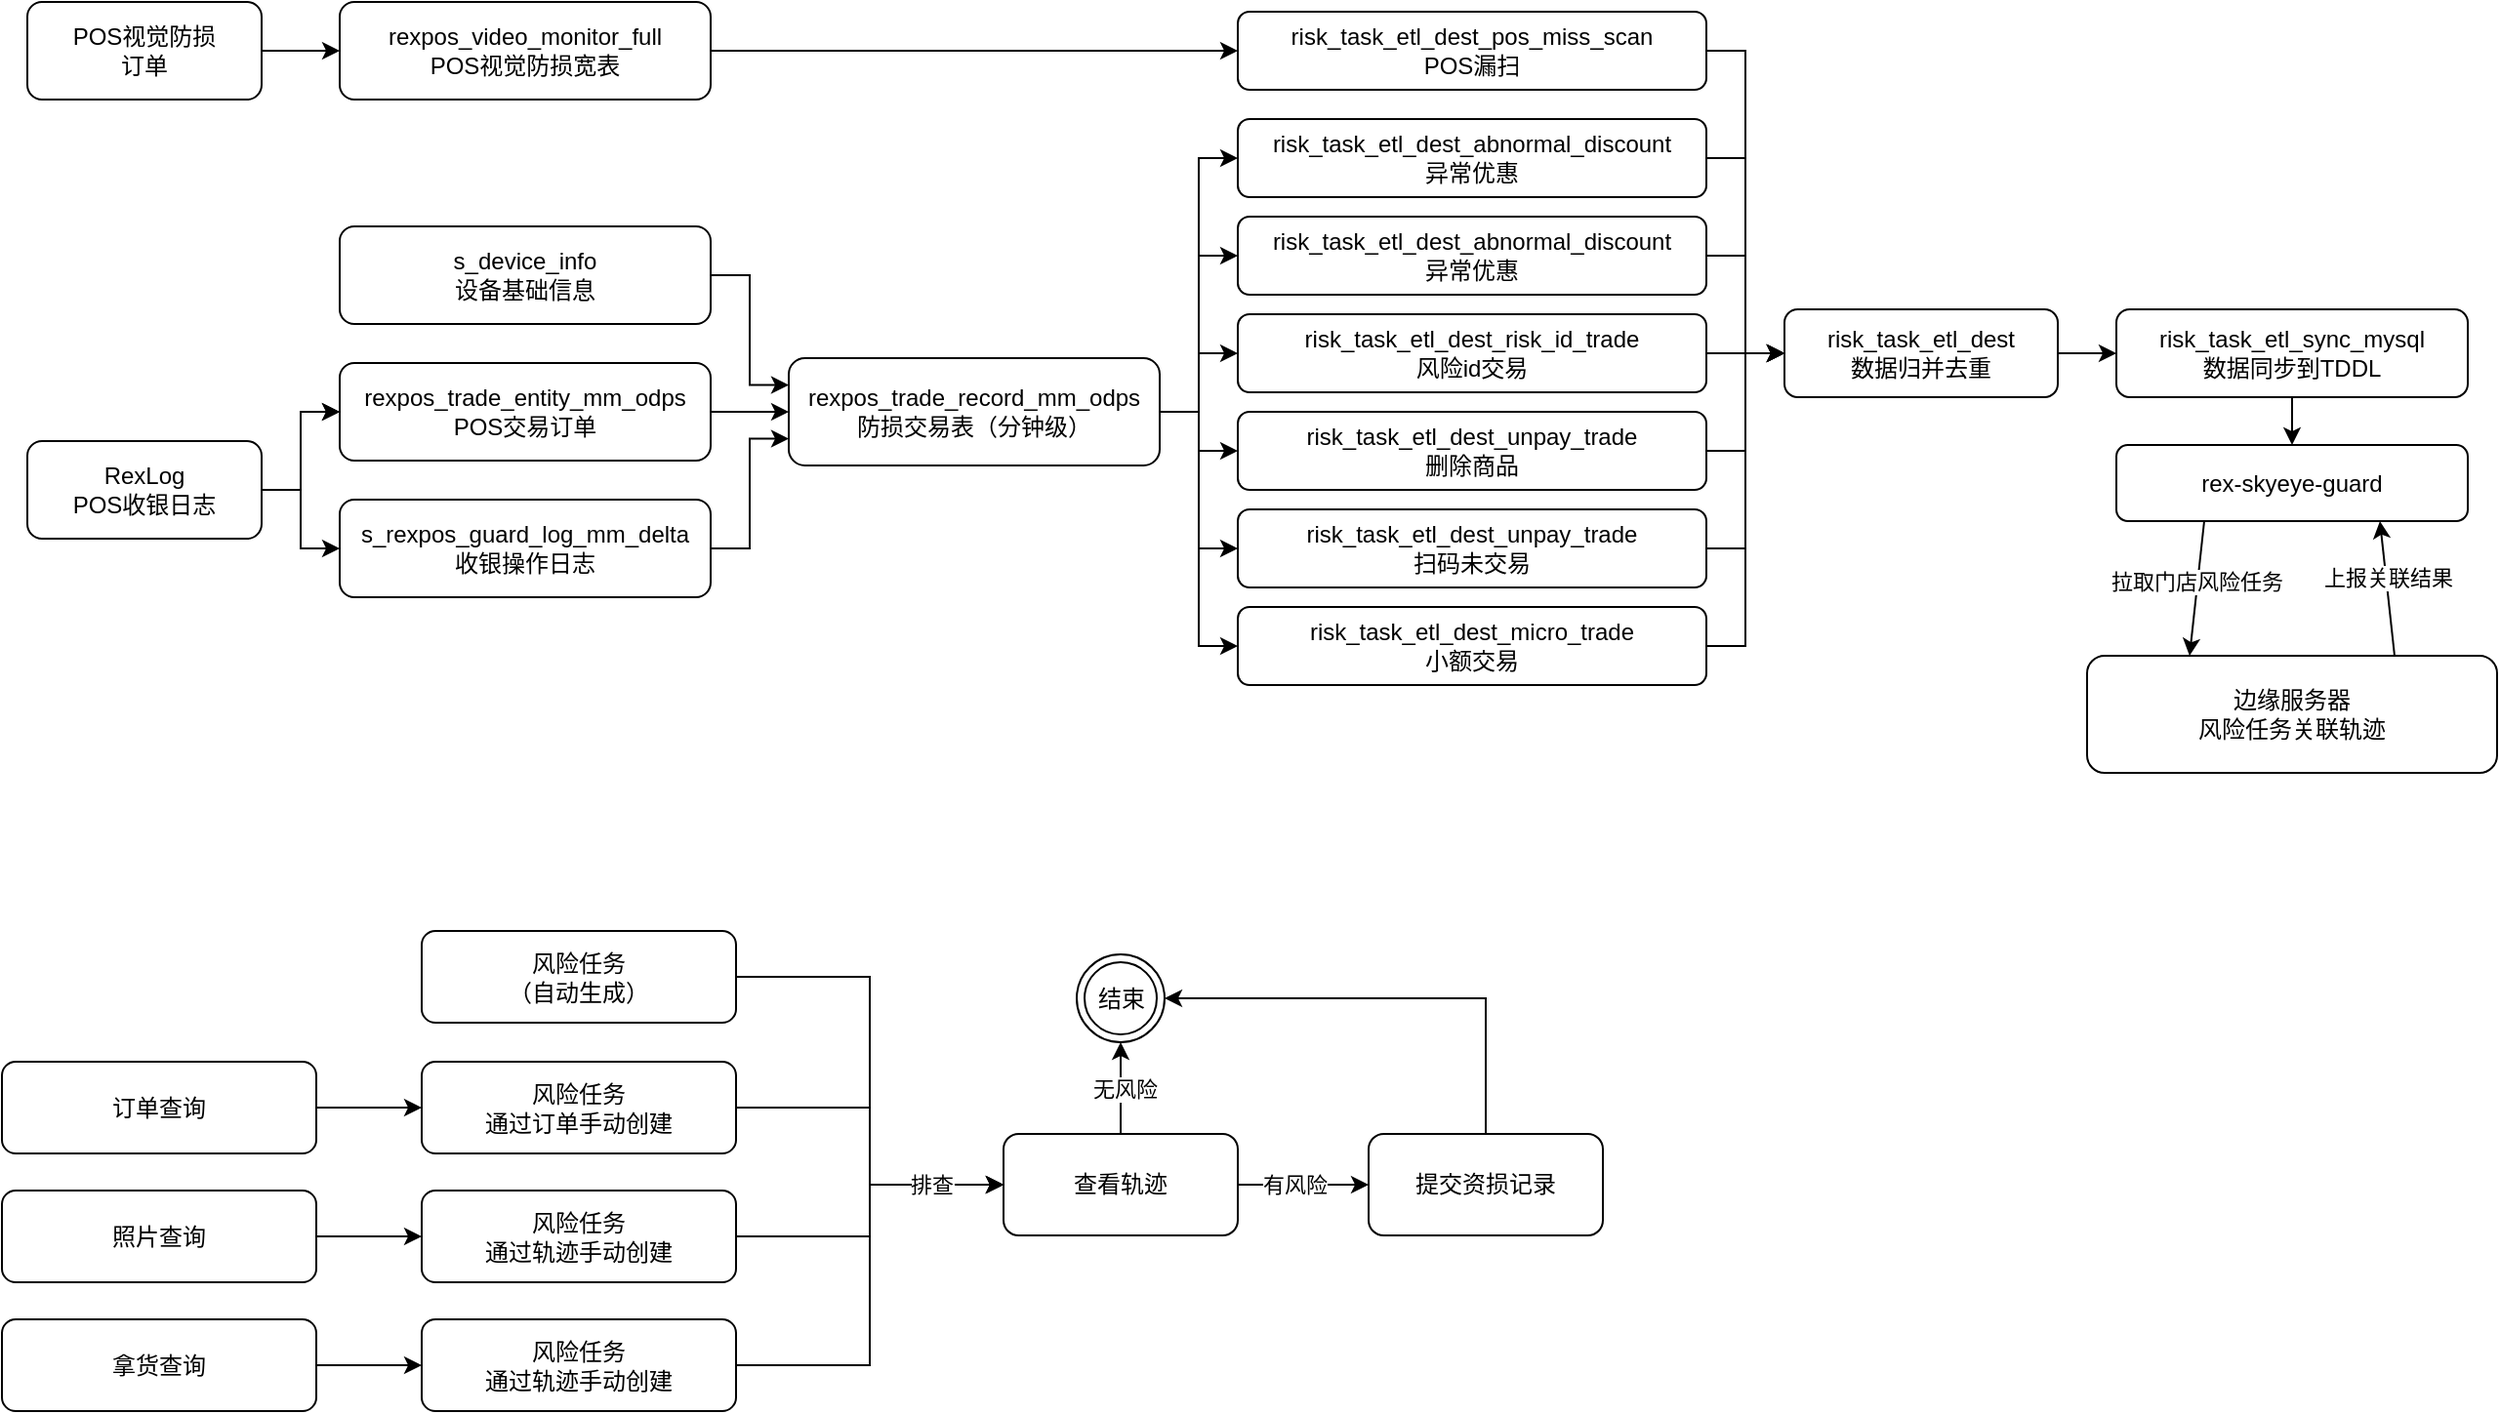 <mxfile version="20.2.0" type="github">
  <diagram id="b5zJK_Iln3wCj-UHI8lD" name="第 1 页">
    <mxGraphModel dx="1234" dy="826" grid="0" gridSize="10" guides="1" tooltips="1" connect="1" arrows="1" fold="1" page="1" pageScale="1" pageWidth="3300" pageHeight="4681" math="0" shadow="0">
      <root>
        <mxCell id="0" />
        <mxCell id="1" parent="0" />
        <mxCell id="TsdZAXdX5Uv4qrSsnHXN-3" value="" style="edgeStyle=orthogonalEdgeStyle;rounded=0;orthogonalLoop=1;jettySize=auto;html=1;" edge="1" parent="1" source="TsdZAXdX5Uv4qrSsnHXN-1" target="TsdZAXdX5Uv4qrSsnHXN-2">
          <mxGeometry relative="1" as="geometry" />
        </mxCell>
        <mxCell id="TsdZAXdX5Uv4qrSsnHXN-4" value="" style="edgeStyle=orthogonalEdgeStyle;rounded=0;orthogonalLoop=1;jettySize=auto;html=1;fontColor=#000000;" edge="1" parent="1" source="TsdZAXdX5Uv4qrSsnHXN-1" target="TsdZAXdX5Uv4qrSsnHXN-2">
          <mxGeometry relative="1" as="geometry" />
        </mxCell>
        <mxCell id="TsdZAXdX5Uv4qrSsnHXN-6" value="" style="edgeStyle=orthogonalEdgeStyle;rounded=0;orthogonalLoop=1;jettySize=auto;html=1;fontColor=#000000;" edge="1" parent="1" source="TsdZAXdX5Uv4qrSsnHXN-1" target="TsdZAXdX5Uv4qrSsnHXN-5">
          <mxGeometry relative="1" as="geometry" />
        </mxCell>
        <mxCell id="TsdZAXdX5Uv4qrSsnHXN-1" value="RexLog&lt;br&gt;POS收银日志" style="rounded=1;whiteSpace=wrap;html=1;" vertex="1" parent="1">
          <mxGeometry x="50" y="450" width="120" height="50" as="geometry" />
        </mxCell>
        <mxCell id="TsdZAXdX5Uv4qrSsnHXN-10" value="" style="edgeStyle=orthogonalEdgeStyle;rounded=0;orthogonalLoop=1;jettySize=auto;html=1;fontColor=#000000;" edge="1" parent="1" source="TsdZAXdX5Uv4qrSsnHXN-2" target="TsdZAXdX5Uv4qrSsnHXN-9">
          <mxGeometry relative="1" as="geometry" />
        </mxCell>
        <mxCell id="TsdZAXdX5Uv4qrSsnHXN-2" value="rexpos_trade_entity_mm_odps&#xa;POS交易订单" style="whiteSpace=wrap;html=1;rounded=1;" vertex="1" parent="1">
          <mxGeometry x="210" y="410" width="190" height="50" as="geometry" />
        </mxCell>
        <mxCell id="TsdZAXdX5Uv4qrSsnHXN-12" style="edgeStyle=orthogonalEdgeStyle;rounded=0;orthogonalLoop=1;jettySize=auto;html=1;entryX=0;entryY=0.75;entryDx=0;entryDy=0;fontColor=#000000;" edge="1" parent="1" source="TsdZAXdX5Uv4qrSsnHXN-5" target="TsdZAXdX5Uv4qrSsnHXN-9">
          <mxGeometry relative="1" as="geometry" />
        </mxCell>
        <mxCell id="TsdZAXdX5Uv4qrSsnHXN-5" value="s_rexpos_guard_log_mm_delta&#xa;收银操作日志" style="whiteSpace=wrap;html=1;rounded=1;" vertex="1" parent="1">
          <mxGeometry x="210" y="480" width="190" height="50" as="geometry" />
        </mxCell>
        <mxCell id="TsdZAXdX5Uv4qrSsnHXN-11" style="edgeStyle=orthogonalEdgeStyle;rounded=0;orthogonalLoop=1;jettySize=auto;html=1;entryX=0;entryY=0.25;entryDx=0;entryDy=0;fontColor=#000000;" edge="1" parent="1" source="TsdZAXdX5Uv4qrSsnHXN-7" target="TsdZAXdX5Uv4qrSsnHXN-9">
          <mxGeometry relative="1" as="geometry" />
        </mxCell>
        <mxCell id="TsdZAXdX5Uv4qrSsnHXN-7" value="&lt;div&gt;s_device_info&lt;/div&gt;&lt;div&gt;设备基础信息&lt;/div&gt;" style="rounded=1;whiteSpace=wrap;html=1;fontColor=#000000;" vertex="1" parent="1">
          <mxGeometry x="210" y="340" width="190" height="50" as="geometry" />
        </mxCell>
        <mxCell id="TsdZAXdX5Uv4qrSsnHXN-22" style="edgeStyle=orthogonalEdgeStyle;rounded=0;orthogonalLoop=1;jettySize=auto;html=1;fontColor=#000000;entryX=0;entryY=0.5;entryDx=0;entryDy=0;exitX=1;exitY=0.5;exitDx=0;exitDy=0;" edge="1" parent="1" source="TsdZAXdX5Uv4qrSsnHXN-9" target="TsdZAXdX5Uv4qrSsnHXN-16">
          <mxGeometry relative="1" as="geometry">
            <mxPoint x="600" y="540" as="targetPoint" />
          </mxGeometry>
        </mxCell>
        <UserObject label="&lt;div&gt;rexpos_trade_record_mm_odps&lt;/div&gt;&lt;div&gt;防损交易表（分钟级）&lt;/div&gt;" id="TsdZAXdX5Uv4qrSsnHXN-9">
          <mxCell style="whiteSpace=wrap;html=1;rounded=1;" vertex="1" parent="1">
            <mxGeometry x="440" y="407.5" width="190" height="55" as="geometry" />
          </mxCell>
        </UserObject>
        <mxCell id="TsdZAXdX5Uv4qrSsnHXN-13" value="&lt;div&gt;risk_task_etl_dest_abnormal_discount&lt;/div&gt;&lt;div&gt;异常优惠&lt;/div&gt;" style="whiteSpace=wrap;html=1;rounded=1;" vertex="1" parent="1">
          <mxGeometry x="670" y="285" width="240" height="40" as="geometry" />
        </mxCell>
        <mxCell id="TsdZAXdX5Uv4qrSsnHXN-16" value="&lt;div&gt;risk_task_etl_dest_abnormal_discount&lt;/div&gt;&lt;div&gt;异常优惠&lt;/div&gt;" style="whiteSpace=wrap;html=1;rounded=1;" vertex="1" parent="1">
          <mxGeometry x="670" y="335" width="240" height="40" as="geometry" />
        </mxCell>
        <mxCell id="TsdZAXdX5Uv4qrSsnHXN-17" value="&lt;div&gt;risk_task_etl_dest_risk_id_trade&lt;/div&gt;&lt;div&gt;风险id交易&lt;/div&gt;" style="whiteSpace=wrap;html=1;rounded=1;" vertex="1" parent="1">
          <mxGeometry x="670" y="385" width="240" height="40" as="geometry" />
        </mxCell>
        <mxCell id="TsdZAXdX5Uv4qrSsnHXN-18" value="&lt;div&gt;risk_task_etl_dest_unpay_trade&lt;/div&gt;&lt;div&gt;删除商品&lt;/div&gt;" style="whiteSpace=wrap;html=1;rounded=1;" vertex="1" parent="1">
          <mxGeometry x="670" y="435" width="240" height="40" as="geometry" />
        </mxCell>
        <mxCell id="TsdZAXdX5Uv4qrSsnHXN-19" value="&lt;div&gt;risk_task_etl_dest_unpay_trade&lt;/div&gt;&lt;div&gt;扫码未交易&lt;/div&gt;" style="whiteSpace=wrap;html=1;rounded=1;" vertex="1" parent="1">
          <mxGeometry x="670" y="485" width="240" height="40" as="geometry" />
        </mxCell>
        <mxCell id="TsdZAXdX5Uv4qrSsnHXN-20" value="&lt;div&gt;risk_task_etl_dest_micro_trade&lt;/div&gt;&lt;div&gt;小额交易&lt;/div&gt;" style="whiteSpace=wrap;html=1;rounded=1;" vertex="1" parent="1">
          <mxGeometry x="670" y="535" width="240" height="40" as="geometry" />
        </mxCell>
        <mxCell id="TsdZAXdX5Uv4qrSsnHXN-23" value="" style="endArrow=classic;html=1;rounded=0;fontColor=#000000;exitX=1;exitY=0.5;exitDx=0;exitDy=0;entryX=0;entryY=0.5;entryDx=0;entryDy=0;endFill=1;edgeStyle=orthogonalEdgeStyle;" edge="1" parent="1" source="TsdZAXdX5Uv4qrSsnHXN-9" target="TsdZAXdX5Uv4qrSsnHXN-17">
          <mxGeometry width="50" height="50" relative="1" as="geometry">
            <mxPoint x="680" y="470" as="sourcePoint" />
            <mxPoint x="660" y="620" as="targetPoint" />
          </mxGeometry>
        </mxCell>
        <mxCell id="TsdZAXdX5Uv4qrSsnHXN-24" value="" style="endArrow=classic;html=1;rounded=0;fontColor=#000000;exitX=1;exitY=0.5;exitDx=0;exitDy=0;entryX=0;entryY=0.5;entryDx=0;entryDy=0;edgeStyle=orthogonalEdgeStyle;endFill=1;" edge="1" parent="1" source="TsdZAXdX5Uv4qrSsnHXN-9" target="TsdZAXdX5Uv4qrSsnHXN-18">
          <mxGeometry width="50" height="50" relative="1" as="geometry">
            <mxPoint x="530" y="660" as="sourcePoint" />
            <mxPoint x="580" y="610" as="targetPoint" />
          </mxGeometry>
        </mxCell>
        <mxCell id="TsdZAXdX5Uv4qrSsnHXN-25" value="" style="endArrow=classic;html=1;rounded=0;fontColor=#000000;exitX=1;exitY=0.5;exitDx=0;exitDy=0;entryX=0;entryY=0.5;entryDx=0;entryDy=0;endFill=1;edgeStyle=orthogonalEdgeStyle;" edge="1" parent="1" source="TsdZAXdX5Uv4qrSsnHXN-9" target="TsdZAXdX5Uv4qrSsnHXN-19">
          <mxGeometry width="50" height="50" relative="1" as="geometry">
            <mxPoint x="560" y="640" as="sourcePoint" />
            <mxPoint x="610" y="590" as="targetPoint" />
          </mxGeometry>
        </mxCell>
        <mxCell id="TsdZAXdX5Uv4qrSsnHXN-26" value="" style="endArrow=classic;html=1;rounded=0;fontColor=#000000;exitX=1;exitY=0.5;exitDx=0;exitDy=0;entryX=0;entryY=0.5;entryDx=0;entryDy=0;endFill=1;edgeStyle=orthogonalEdgeStyle;" edge="1" parent="1" source="TsdZAXdX5Uv4qrSsnHXN-9" target="TsdZAXdX5Uv4qrSsnHXN-13">
          <mxGeometry width="50" height="50" relative="1" as="geometry">
            <mxPoint x="490" y="670" as="sourcePoint" />
            <mxPoint x="540" y="620" as="targetPoint" />
          </mxGeometry>
        </mxCell>
        <mxCell id="TsdZAXdX5Uv4qrSsnHXN-27" value="" style="endArrow=none;html=1;rounded=0;fontColor=#000000;entryX=1;entryY=0.5;entryDx=0;entryDy=0;exitX=0;exitY=0.5;exitDx=0;exitDy=0;endFill=0;edgeStyle=orthogonalEdgeStyle;startArrow=classic;startFill=1;" edge="1" parent="1" source="TsdZAXdX5Uv4qrSsnHXN-20" target="TsdZAXdX5Uv4qrSsnHXN-9">
          <mxGeometry width="50" height="50" relative="1" as="geometry">
            <mxPoint x="530" y="640" as="sourcePoint" />
            <mxPoint x="580" y="590" as="targetPoint" />
          </mxGeometry>
        </mxCell>
        <mxCell id="TsdZAXdX5Uv4qrSsnHXN-29" value="&lt;div&gt;rexpos_video_monitor_full&lt;/div&gt;&lt;div&gt;POS视觉防损宽表&lt;/div&gt;" style="rounded=1;whiteSpace=wrap;html=1;fontColor=#000000;" vertex="1" parent="1">
          <mxGeometry x="210" y="225" width="190" height="50" as="geometry" />
        </mxCell>
        <mxCell id="TsdZAXdX5Uv4qrSsnHXN-30" value="risk_task_etl_dest_pos_miss_scan&lt;div&gt;&lt;span style=&quot;background-color: initial;&quot;&gt;POS漏扫&lt;/span&gt;&lt;br&gt;&lt;/div&gt;" style="whiteSpace=wrap;html=1;rounded=1;" vertex="1" parent="1">
          <mxGeometry x="670" y="230" width="240" height="40" as="geometry" />
        </mxCell>
        <mxCell id="TsdZAXdX5Uv4qrSsnHXN-31" value="" style="endArrow=classic;html=1;rounded=0;fontColor=#000000;exitX=1;exitY=0.5;exitDx=0;exitDy=0;entryX=0;entryY=0.5;entryDx=0;entryDy=0;endFill=1;" edge="1" parent="1" source="TsdZAXdX5Uv4qrSsnHXN-29" target="TsdZAXdX5Uv4qrSsnHXN-30">
          <mxGeometry width="50" height="50" relative="1" as="geometry">
            <mxPoint x="450" y="250" as="sourcePoint" />
            <mxPoint x="500" y="200" as="targetPoint" />
          </mxGeometry>
        </mxCell>
        <mxCell id="TsdZAXdX5Uv4qrSsnHXN-33" value="" style="edgeStyle=orthogonalEdgeStyle;rounded=0;orthogonalLoop=1;jettySize=auto;html=1;fontColor=#000000;startArrow=none;startFill=0;endArrow=classic;endFill=1;" edge="1" parent="1" source="TsdZAXdX5Uv4qrSsnHXN-32" target="TsdZAXdX5Uv4qrSsnHXN-29">
          <mxGeometry relative="1" as="geometry" />
        </mxCell>
        <mxCell id="TsdZAXdX5Uv4qrSsnHXN-32" value="POS视觉防损&lt;br&gt;订单" style="rounded=1;whiteSpace=wrap;html=1;" vertex="1" parent="1">
          <mxGeometry x="50" y="225" width="120" height="50" as="geometry" />
        </mxCell>
        <mxCell id="TsdZAXdX5Uv4qrSsnHXN-44" value="" style="edgeStyle=orthogonalEdgeStyle;rounded=0;orthogonalLoop=1;jettySize=auto;html=1;fontColor=#000000;startArrow=none;startFill=0;endArrow=classic;endFill=1;" edge="1" parent="1" source="TsdZAXdX5Uv4qrSsnHXN-35" target="TsdZAXdX5Uv4qrSsnHXN-43">
          <mxGeometry relative="1" as="geometry" />
        </mxCell>
        <mxCell id="TsdZAXdX5Uv4qrSsnHXN-35" value="&lt;div&gt;risk_task_etl_dest&lt;/div&gt;&lt;div&gt;数据归并去重&lt;/div&gt;" style="rounded=1;whiteSpace=wrap;html=1;fontColor=#000000;" vertex="1" parent="1">
          <mxGeometry x="950" y="382.5" width="140" height="45" as="geometry" />
        </mxCell>
        <mxCell id="TsdZAXdX5Uv4qrSsnHXN-36" value="" style="endArrow=classic;html=1;rounded=0;fontColor=#000000;exitX=1;exitY=0.5;exitDx=0;exitDy=0;entryX=0;entryY=0.5;entryDx=0;entryDy=0;edgeStyle=orthogonalEdgeStyle;" edge="1" parent="1" source="TsdZAXdX5Uv4qrSsnHXN-30" target="TsdZAXdX5Uv4qrSsnHXN-35">
          <mxGeometry width="50" height="50" relative="1" as="geometry">
            <mxPoint x="1030" y="550" as="sourcePoint" />
            <mxPoint x="1080" y="500" as="targetPoint" />
          </mxGeometry>
        </mxCell>
        <mxCell id="TsdZAXdX5Uv4qrSsnHXN-37" value="" style="endArrow=classic;html=1;rounded=0;fontColor=#000000;exitX=1;exitY=0.5;exitDx=0;exitDy=0;edgeStyle=orthogonalEdgeStyle;entryX=0;entryY=0.5;entryDx=0;entryDy=0;" edge="1" parent="1" source="TsdZAXdX5Uv4qrSsnHXN-13" target="TsdZAXdX5Uv4qrSsnHXN-35">
          <mxGeometry width="50" height="50" relative="1" as="geometry">
            <mxPoint x="1030" y="600" as="sourcePoint" />
            <mxPoint x="980" y="400" as="targetPoint" />
          </mxGeometry>
        </mxCell>
        <mxCell id="TsdZAXdX5Uv4qrSsnHXN-38" value="" style="endArrow=classic;html=1;rounded=0;fontColor=#000000;exitX=1;exitY=0.5;exitDx=0;exitDy=0;entryX=0;entryY=0.5;entryDx=0;entryDy=0;edgeStyle=orthogonalEdgeStyle;" edge="1" parent="1" source="TsdZAXdX5Uv4qrSsnHXN-16" target="TsdZAXdX5Uv4qrSsnHXN-35">
          <mxGeometry width="50" height="50" relative="1" as="geometry">
            <mxPoint x="1020" y="590" as="sourcePoint" />
            <mxPoint x="1070" y="540" as="targetPoint" />
          </mxGeometry>
        </mxCell>
        <mxCell id="TsdZAXdX5Uv4qrSsnHXN-39" value="" style="endArrow=classic;html=1;rounded=0;fontColor=#000000;exitX=1;exitY=0.5;exitDx=0;exitDy=0;entryX=0;entryY=0.5;entryDx=0;entryDy=0;edgeStyle=orthogonalEdgeStyle;" edge="1" parent="1" source="TsdZAXdX5Uv4qrSsnHXN-17" target="TsdZAXdX5Uv4qrSsnHXN-35">
          <mxGeometry width="50" height="50" relative="1" as="geometry">
            <mxPoint x="950" y="570" as="sourcePoint" />
            <mxPoint x="1000" y="520" as="targetPoint" />
          </mxGeometry>
        </mxCell>
        <mxCell id="TsdZAXdX5Uv4qrSsnHXN-40" value="" style="endArrow=classic;html=1;rounded=0;fontColor=#000000;exitX=1;exitY=0.5;exitDx=0;exitDy=0;entryX=0;entryY=0.5;entryDx=0;entryDy=0;edgeStyle=orthogonalEdgeStyle;" edge="1" parent="1" source="TsdZAXdX5Uv4qrSsnHXN-18" target="TsdZAXdX5Uv4qrSsnHXN-35">
          <mxGeometry width="50" height="50" relative="1" as="geometry">
            <mxPoint x="1170" y="620" as="sourcePoint" />
            <mxPoint x="1220" y="570" as="targetPoint" />
          </mxGeometry>
        </mxCell>
        <mxCell id="TsdZAXdX5Uv4qrSsnHXN-41" value="" style="endArrow=classic;html=1;rounded=0;fontColor=#000000;exitX=1;exitY=0.5;exitDx=0;exitDy=0;entryX=0;entryY=0.5;entryDx=0;entryDy=0;edgeStyle=orthogonalEdgeStyle;" edge="1" parent="1" source="TsdZAXdX5Uv4qrSsnHXN-19" target="TsdZAXdX5Uv4qrSsnHXN-35">
          <mxGeometry width="50" height="50" relative="1" as="geometry">
            <mxPoint x="1000" y="620" as="sourcePoint" />
            <mxPoint x="1050" y="570" as="targetPoint" />
          </mxGeometry>
        </mxCell>
        <mxCell id="TsdZAXdX5Uv4qrSsnHXN-42" value="" style="endArrow=classic;html=1;rounded=0;fontColor=#000000;exitX=1;exitY=0.5;exitDx=0;exitDy=0;entryX=0;entryY=0.5;entryDx=0;entryDy=0;edgeStyle=orthogonalEdgeStyle;" edge="1" parent="1" source="TsdZAXdX5Uv4qrSsnHXN-20" target="TsdZAXdX5Uv4qrSsnHXN-35">
          <mxGeometry width="50" height="50" relative="1" as="geometry">
            <mxPoint x="1000" y="640" as="sourcePoint" />
            <mxPoint x="1050" y="590" as="targetPoint" />
          </mxGeometry>
        </mxCell>
        <mxCell id="TsdZAXdX5Uv4qrSsnHXN-43" value="&lt;div&gt;risk_task_etl_sync_mysql&lt;/div&gt;&lt;div&gt;数据同步到TDDL&lt;/div&gt;" style="whiteSpace=wrap;html=1;fontColor=#000000;rounded=1;" vertex="1" parent="1">
          <mxGeometry x="1120" y="382.5" width="180" height="45" as="geometry" />
        </mxCell>
        <mxCell id="TsdZAXdX5Uv4qrSsnHXN-45" value="rex-skyeye-guard" style="rounded=1;whiteSpace=wrap;html=1;fontColor=#000000;" vertex="1" parent="1">
          <mxGeometry x="1120" y="452" width="180" height="39" as="geometry" />
        </mxCell>
        <mxCell id="TsdZAXdX5Uv4qrSsnHXN-46" value="边缘服务器&lt;br&gt;风险任务关联轨迹" style="rounded=1;whiteSpace=wrap;html=1;fontColor=#000000;" vertex="1" parent="1">
          <mxGeometry x="1105" y="560" width="210" height="60" as="geometry" />
        </mxCell>
        <mxCell id="TsdZAXdX5Uv4qrSsnHXN-48" value="" style="endArrow=classic;html=1;rounded=0;fontColor=#000000;exitX=0.25;exitY=1;exitDx=0;exitDy=0;entryX=0.25;entryY=0;entryDx=0;entryDy=0;" edge="1" parent="1" source="TsdZAXdX5Uv4qrSsnHXN-45" target="TsdZAXdX5Uv4qrSsnHXN-46">
          <mxGeometry width="50" height="50" relative="1" as="geometry">
            <mxPoint x="950" y="710" as="sourcePoint" />
            <mxPoint x="1000" y="660" as="targetPoint" />
          </mxGeometry>
        </mxCell>
        <mxCell id="TsdZAXdX5Uv4qrSsnHXN-49" value="拉取门店风险任务" style="edgeLabel;html=1;align=center;verticalAlign=middle;resizable=0;points=[];fontColor=#000000;" vertex="1" connectable="0" parent="TsdZAXdX5Uv4qrSsnHXN-48">
          <mxGeometry x="-0.1" y="-1" relative="1" as="geometry">
            <mxPoint as="offset" />
          </mxGeometry>
        </mxCell>
        <mxCell id="TsdZAXdX5Uv4qrSsnHXN-50" value="" style="endArrow=classic;html=1;rounded=0;fontColor=#000000;exitX=0.75;exitY=0;exitDx=0;exitDy=0;entryX=0.75;entryY=1;entryDx=0;entryDy=0;" edge="1" parent="1" source="TsdZAXdX5Uv4qrSsnHXN-46" target="TsdZAXdX5Uv4qrSsnHXN-45">
          <mxGeometry width="50" height="50" relative="1" as="geometry">
            <mxPoint x="1030" y="720" as="sourcePoint" />
            <mxPoint x="1080" y="670" as="targetPoint" />
          </mxGeometry>
        </mxCell>
        <mxCell id="TsdZAXdX5Uv4qrSsnHXN-51" value="上报关联结果" style="edgeLabel;html=1;align=center;verticalAlign=middle;resizable=0;points=[];fontColor=#000000;" vertex="1" connectable="0" parent="TsdZAXdX5Uv4qrSsnHXN-50">
          <mxGeometry x="-0.072" relative="1" as="geometry">
            <mxPoint y="-8" as="offset" />
          </mxGeometry>
        </mxCell>
        <mxCell id="TsdZAXdX5Uv4qrSsnHXN-52" value="" style="endArrow=classic;html=1;rounded=0;fontColor=#000000;exitX=0.5;exitY=1;exitDx=0;exitDy=0;" edge="1" parent="1" source="TsdZAXdX5Uv4qrSsnHXN-43" target="TsdZAXdX5Uv4qrSsnHXN-45">
          <mxGeometry width="50" height="50" relative="1" as="geometry">
            <mxPoint x="1210" y="280" as="sourcePoint" />
            <mxPoint x="1260" y="230" as="targetPoint" />
          </mxGeometry>
        </mxCell>
        <mxCell id="TsdZAXdX5Uv4qrSsnHXN-53" value="风险任务&lt;br&gt;（自动生成）" style="rounded=1;whiteSpace=wrap;html=1;fontColor=#000000;" vertex="1" parent="1">
          <mxGeometry x="252" y="701" width="161" height="47" as="geometry" />
        </mxCell>
        <mxCell id="TsdZAXdX5Uv4qrSsnHXN-54" value="风险任务&lt;br&gt;通过订单手动创建" style="rounded=1;whiteSpace=wrap;html=1;fontColor=#000000;" vertex="1" parent="1">
          <mxGeometry x="252" y="768" width="161" height="47" as="geometry" />
        </mxCell>
        <mxCell id="TsdZAXdX5Uv4qrSsnHXN-56" value="风险任务&lt;br&gt;通过轨迹手动创建" style="rounded=1;whiteSpace=wrap;html=1;fontColor=#000000;" vertex="1" parent="1">
          <mxGeometry x="252" y="834" width="161" height="47" as="geometry" />
        </mxCell>
        <mxCell id="TsdZAXdX5Uv4qrSsnHXN-57" value="风险任务&lt;br&gt;通过轨迹手动创建" style="rounded=1;whiteSpace=wrap;html=1;fontColor=#000000;" vertex="1" parent="1">
          <mxGeometry x="252" y="900" width="161" height="47" as="geometry" />
        </mxCell>
        <mxCell id="TsdZAXdX5Uv4qrSsnHXN-64" value="" style="edgeStyle=orthogonalEdgeStyle;rounded=0;orthogonalLoop=1;jettySize=auto;html=1;fontColor=#000000;startArrow=none;startFill=0;endArrow=classic;endFill=1;" edge="1" parent="1" source="TsdZAXdX5Uv4qrSsnHXN-59" target="TsdZAXdX5Uv4qrSsnHXN-54">
          <mxGeometry relative="1" as="geometry" />
        </mxCell>
        <mxCell id="TsdZAXdX5Uv4qrSsnHXN-59" value="订单查询" style="rounded=1;whiteSpace=wrap;html=1;fontColor=#000000;" vertex="1" parent="1">
          <mxGeometry x="37" y="768" width="161" height="47" as="geometry" />
        </mxCell>
        <mxCell id="TsdZAXdX5Uv4qrSsnHXN-62" value="" style="edgeStyle=orthogonalEdgeStyle;rounded=0;orthogonalLoop=1;jettySize=auto;html=1;fontColor=#000000;startArrow=none;startFill=0;endArrow=classic;endFill=1;" edge="1" parent="1" source="TsdZAXdX5Uv4qrSsnHXN-60" target="TsdZAXdX5Uv4qrSsnHXN-56">
          <mxGeometry relative="1" as="geometry" />
        </mxCell>
        <mxCell id="TsdZAXdX5Uv4qrSsnHXN-60" value="照片查询" style="rounded=1;whiteSpace=wrap;html=1;fontColor=#000000;" vertex="1" parent="1">
          <mxGeometry x="37" y="834" width="161" height="47" as="geometry" />
        </mxCell>
        <mxCell id="TsdZAXdX5Uv4qrSsnHXN-63" value="" style="edgeStyle=orthogonalEdgeStyle;rounded=0;orthogonalLoop=1;jettySize=auto;html=1;fontColor=#000000;startArrow=none;startFill=0;endArrow=classic;endFill=1;" edge="1" parent="1" source="TsdZAXdX5Uv4qrSsnHXN-61" target="TsdZAXdX5Uv4qrSsnHXN-57">
          <mxGeometry relative="1" as="geometry" />
        </mxCell>
        <mxCell id="TsdZAXdX5Uv4qrSsnHXN-61" value="拿货查询" style="rounded=1;whiteSpace=wrap;html=1;fontColor=#000000;" vertex="1" parent="1">
          <mxGeometry x="37" y="900" width="161" height="47" as="geometry" />
        </mxCell>
        <mxCell id="TsdZAXdX5Uv4qrSsnHXN-73" value="" style="edgeStyle=orthogonalEdgeStyle;rounded=0;orthogonalLoop=1;jettySize=auto;html=1;fontColor=#000000;startArrow=none;startFill=0;endArrow=classic;endFill=1;" edge="1" parent="1" source="TsdZAXdX5Uv4qrSsnHXN-65" target="TsdZAXdX5Uv4qrSsnHXN-72">
          <mxGeometry relative="1" as="geometry" />
        </mxCell>
        <mxCell id="TsdZAXdX5Uv4qrSsnHXN-74" value="无风险" style="edgeLabel;html=1;align=center;verticalAlign=middle;resizable=0;points=[];fontColor=#000000;" vertex="1" connectable="0" parent="TsdZAXdX5Uv4qrSsnHXN-73">
          <mxGeometry x="-0.021" y="2" relative="1" as="geometry">
            <mxPoint x="4" as="offset" />
          </mxGeometry>
        </mxCell>
        <mxCell id="TsdZAXdX5Uv4qrSsnHXN-75" value="" style="edgeStyle=orthogonalEdgeStyle;rounded=0;orthogonalLoop=1;jettySize=auto;html=1;fontColor=#000000;startArrow=none;startFill=0;endArrow=classic;endFill=1;" edge="1" parent="1" source="TsdZAXdX5Uv4qrSsnHXN-65" target="TsdZAXdX5Uv4qrSsnHXN-71">
          <mxGeometry relative="1" as="geometry" />
        </mxCell>
        <mxCell id="TsdZAXdX5Uv4qrSsnHXN-76" value="有风险" style="edgeLabel;html=1;align=center;verticalAlign=middle;resizable=0;points=[];fontColor=#000000;" vertex="1" connectable="0" parent="TsdZAXdX5Uv4qrSsnHXN-75">
          <mxGeometry x="-0.403" y="1" relative="1" as="geometry">
            <mxPoint x="9" y="1" as="offset" />
          </mxGeometry>
        </mxCell>
        <mxCell id="TsdZAXdX5Uv4qrSsnHXN-65" value="查看轨迹" style="rounded=1;whiteSpace=wrap;html=1;fontColor=#000000;" vertex="1" parent="1">
          <mxGeometry x="550" y="805" width="120" height="52" as="geometry" />
        </mxCell>
        <mxCell id="TsdZAXdX5Uv4qrSsnHXN-66" value="" style="endArrow=classic;html=1;rounded=0;fontColor=#000000;exitX=1;exitY=0.5;exitDx=0;exitDy=0;entryX=0;entryY=0.5;entryDx=0;entryDy=0;edgeStyle=orthogonalEdgeStyle;" edge="1" parent="1" source="TsdZAXdX5Uv4qrSsnHXN-53" target="TsdZAXdX5Uv4qrSsnHXN-65">
          <mxGeometry width="50" height="50" relative="1" as="geometry">
            <mxPoint x="457" y="782" as="sourcePoint" />
            <mxPoint x="507" y="732" as="targetPoint" />
          </mxGeometry>
        </mxCell>
        <mxCell id="TsdZAXdX5Uv4qrSsnHXN-67" value="" style="endArrow=classic;html=1;rounded=0;fontColor=#000000;exitX=1;exitY=0.5;exitDx=0;exitDy=0;entryX=0;entryY=0.5;entryDx=0;entryDy=0;edgeStyle=orthogonalEdgeStyle;" edge="1" parent="1" source="TsdZAXdX5Uv4qrSsnHXN-54" target="TsdZAXdX5Uv4qrSsnHXN-65">
          <mxGeometry width="50" height="50" relative="1" as="geometry">
            <mxPoint x="541" y="946" as="sourcePoint" />
            <mxPoint x="591" y="896" as="targetPoint" />
          </mxGeometry>
        </mxCell>
        <mxCell id="TsdZAXdX5Uv4qrSsnHXN-68" value="" style="endArrow=classic;html=1;rounded=0;fontColor=#000000;exitX=1;exitY=0.5;exitDx=0;exitDy=0;entryX=0;entryY=0.5;entryDx=0;entryDy=0;edgeStyle=orthogonalEdgeStyle;" edge="1" parent="1" source="TsdZAXdX5Uv4qrSsnHXN-56" target="TsdZAXdX5Uv4qrSsnHXN-65">
          <mxGeometry width="50" height="50" relative="1" as="geometry">
            <mxPoint x="507" y="974" as="sourcePoint" />
            <mxPoint x="557" y="924" as="targetPoint" />
          </mxGeometry>
        </mxCell>
        <mxCell id="TsdZAXdX5Uv4qrSsnHXN-69" value="" style="endArrow=classic;html=1;rounded=0;fontColor=#000000;exitX=1;exitY=0.5;exitDx=0;exitDy=0;entryX=0;entryY=0.5;entryDx=0;entryDy=0;edgeStyle=orthogonalEdgeStyle;" edge="1" parent="1" source="TsdZAXdX5Uv4qrSsnHXN-57" target="TsdZAXdX5Uv4qrSsnHXN-65">
          <mxGeometry width="50" height="50" relative="1" as="geometry">
            <mxPoint x="488" y="979" as="sourcePoint" />
            <mxPoint x="538" y="929" as="targetPoint" />
          </mxGeometry>
        </mxCell>
        <mxCell id="TsdZAXdX5Uv4qrSsnHXN-70" value="排查" style="edgeLabel;html=1;align=center;verticalAlign=middle;resizable=0;points=[];fontColor=#000000;" vertex="1" connectable="0" parent="TsdZAXdX5Uv4qrSsnHXN-69">
          <mxGeometry x="0.59" relative="1" as="geometry">
            <mxPoint x="10" as="offset" />
          </mxGeometry>
        </mxCell>
        <mxCell id="TsdZAXdX5Uv4qrSsnHXN-71" value="提交资损记录" style="rounded=1;whiteSpace=wrap;html=1;fontColor=#000000;" vertex="1" parent="1">
          <mxGeometry x="737" y="805" width="120" height="52" as="geometry" />
        </mxCell>
        <mxCell id="TsdZAXdX5Uv4qrSsnHXN-72" value="结束" style="ellipse;shape=doubleEllipse;whiteSpace=wrap;html=1;aspect=fixed;fontColor=#000000;" vertex="1" parent="1">
          <mxGeometry x="587.5" y="713" width="45" height="45" as="geometry" />
        </mxCell>
        <mxCell id="TsdZAXdX5Uv4qrSsnHXN-77" value="" style="endArrow=classic;html=1;rounded=0;fontColor=#000000;exitX=0.5;exitY=0;exitDx=0;exitDy=0;entryX=1;entryY=0.5;entryDx=0;entryDy=0;edgeStyle=orthogonalEdgeStyle;" edge="1" parent="1" source="TsdZAXdX5Uv4qrSsnHXN-71" target="TsdZAXdX5Uv4qrSsnHXN-72">
          <mxGeometry width="50" height="50" relative="1" as="geometry">
            <mxPoint x="565" y="1015" as="sourcePoint" />
            <mxPoint x="615" y="965" as="targetPoint" />
          </mxGeometry>
        </mxCell>
      </root>
    </mxGraphModel>
  </diagram>
</mxfile>
